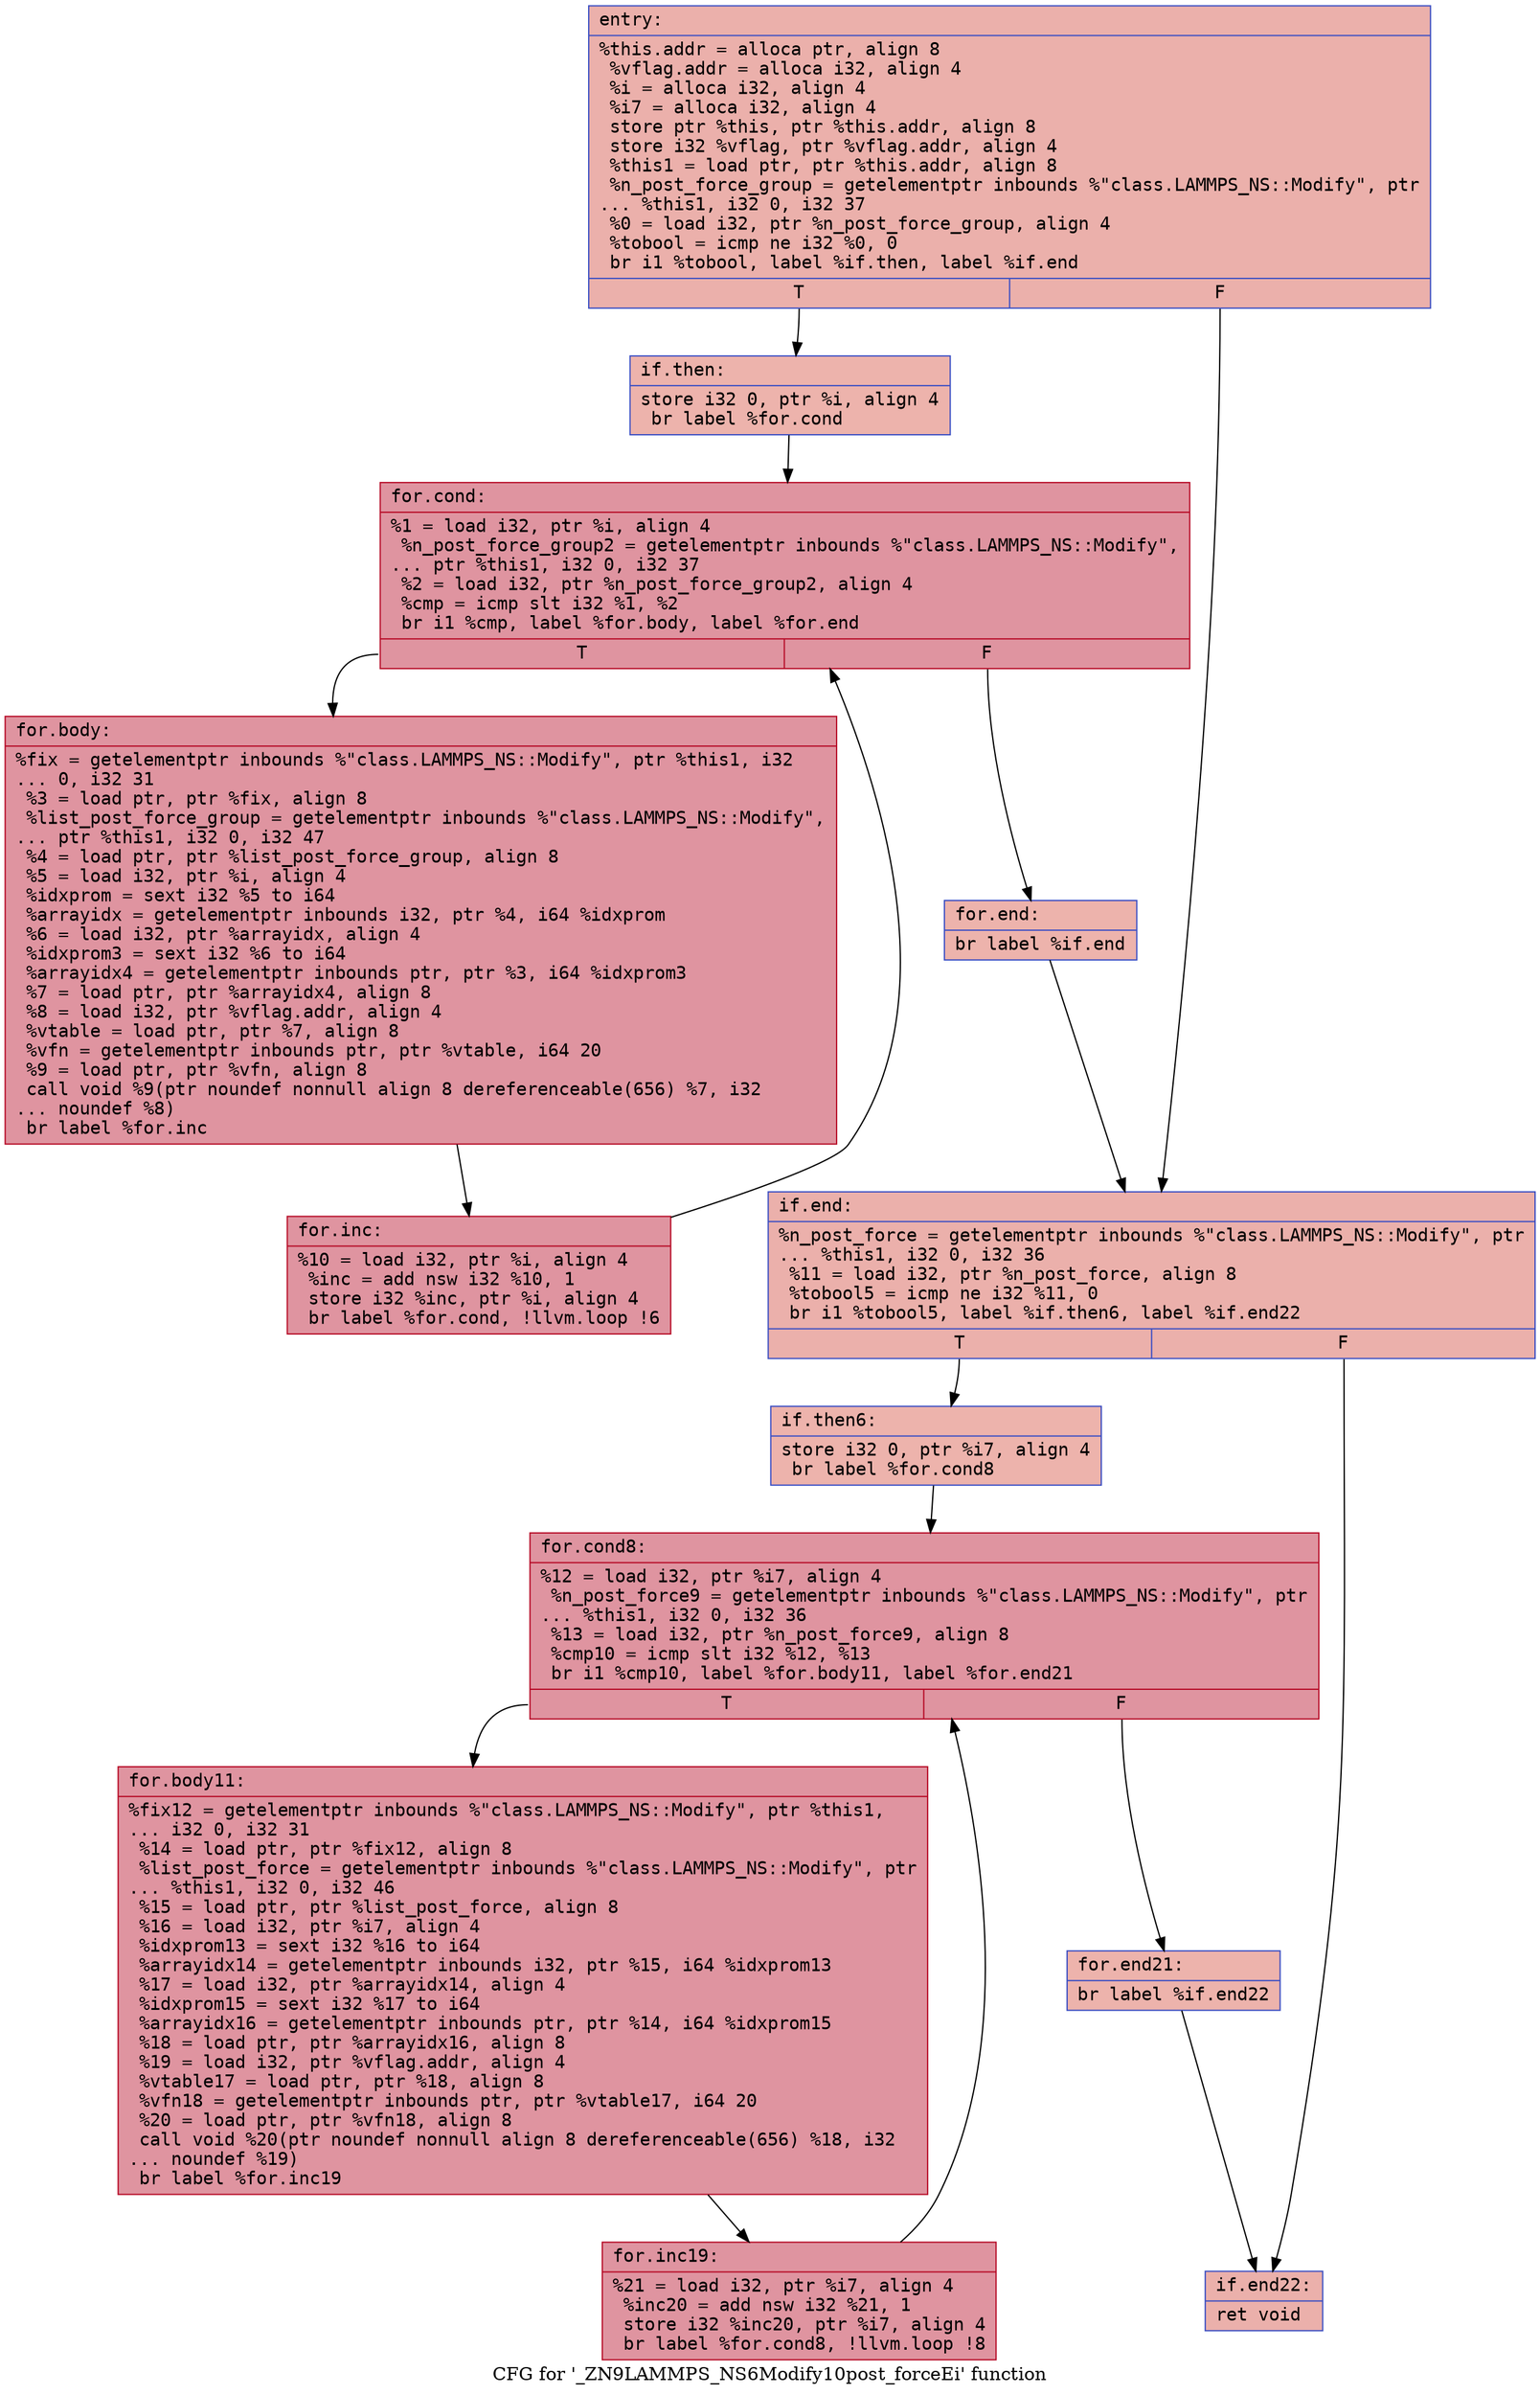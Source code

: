 digraph "CFG for '_ZN9LAMMPS_NS6Modify10post_forceEi' function" {
	label="CFG for '_ZN9LAMMPS_NS6Modify10post_forceEi' function";

	Node0x561f162c92e0 [shape=record,color="#3d50c3ff", style=filled, fillcolor="#d24b4070" fontname="Courier",label="{entry:\l|  %this.addr = alloca ptr, align 8\l  %vflag.addr = alloca i32, align 4\l  %i = alloca i32, align 4\l  %i7 = alloca i32, align 4\l  store ptr %this, ptr %this.addr, align 8\l  store i32 %vflag, ptr %vflag.addr, align 4\l  %this1 = load ptr, ptr %this.addr, align 8\l  %n_post_force_group = getelementptr inbounds %\"class.LAMMPS_NS::Modify\", ptr\l... %this1, i32 0, i32 37\l  %0 = load i32, ptr %n_post_force_group, align 4\l  %tobool = icmp ne i32 %0, 0\l  br i1 %tobool, label %if.then, label %if.end\l|{<s0>T|<s1>F}}"];
	Node0x561f162c92e0:s0 -> Node0x561f162c9960[tooltip="entry -> if.then\nProbability 62.50%" ];
	Node0x561f162c92e0:s1 -> Node0x561f162c99d0[tooltip="entry -> if.end\nProbability 37.50%" ];
	Node0x561f162c9960 [shape=record,color="#3d50c3ff", style=filled, fillcolor="#d6524470" fontname="Courier",label="{if.then:\l|  store i32 0, ptr %i, align 4\l  br label %for.cond\l}"];
	Node0x561f162c9960 -> Node0x561f162c9b90[tooltip="if.then -> for.cond\nProbability 100.00%" ];
	Node0x561f162c9b90 [shape=record,color="#b70d28ff", style=filled, fillcolor="#b70d2870" fontname="Courier",label="{for.cond:\l|  %1 = load i32, ptr %i, align 4\l  %n_post_force_group2 = getelementptr inbounds %\"class.LAMMPS_NS::Modify\",\l... ptr %this1, i32 0, i32 37\l  %2 = load i32, ptr %n_post_force_group2, align 4\l  %cmp = icmp slt i32 %1, %2\l  br i1 %cmp, label %for.body, label %for.end\l|{<s0>T|<s1>F}}"];
	Node0x561f162c9b90:s0 -> Node0x561f162ca0c0[tooltip="for.cond -> for.body\nProbability 96.88%" ];
	Node0x561f162c9b90:s1 -> Node0x561f162ca110[tooltip="for.cond -> for.end\nProbability 3.12%" ];
	Node0x561f162ca0c0 [shape=record,color="#b70d28ff", style=filled, fillcolor="#b70d2870" fontname="Courier",label="{for.body:\l|  %fix = getelementptr inbounds %\"class.LAMMPS_NS::Modify\", ptr %this1, i32\l... 0, i32 31\l  %3 = load ptr, ptr %fix, align 8\l  %list_post_force_group = getelementptr inbounds %\"class.LAMMPS_NS::Modify\",\l... ptr %this1, i32 0, i32 47\l  %4 = load ptr, ptr %list_post_force_group, align 8\l  %5 = load i32, ptr %i, align 4\l  %idxprom = sext i32 %5 to i64\l  %arrayidx = getelementptr inbounds i32, ptr %4, i64 %idxprom\l  %6 = load i32, ptr %arrayidx, align 4\l  %idxprom3 = sext i32 %6 to i64\l  %arrayidx4 = getelementptr inbounds ptr, ptr %3, i64 %idxprom3\l  %7 = load ptr, ptr %arrayidx4, align 8\l  %8 = load i32, ptr %vflag.addr, align 4\l  %vtable = load ptr, ptr %7, align 8\l  %vfn = getelementptr inbounds ptr, ptr %vtable, i64 20\l  %9 = load ptr, ptr %vfn, align 8\l  call void %9(ptr noundef nonnull align 8 dereferenceable(656) %7, i32\l... noundef %8)\l  br label %for.inc\l}"];
	Node0x561f162ca0c0 -> Node0x561f162caea0[tooltip="for.body -> for.inc\nProbability 100.00%" ];
	Node0x561f162caea0 [shape=record,color="#b70d28ff", style=filled, fillcolor="#b70d2870" fontname="Courier",label="{for.inc:\l|  %10 = load i32, ptr %i, align 4\l  %inc = add nsw i32 %10, 1\l  store i32 %inc, ptr %i, align 4\l  br label %for.cond, !llvm.loop !6\l}"];
	Node0x561f162caea0 -> Node0x561f162c9b90[tooltip="for.inc -> for.cond\nProbability 100.00%" ];
	Node0x561f162ca110 [shape=record,color="#3d50c3ff", style=filled, fillcolor="#d6524470" fontname="Courier",label="{for.end:\l|  br label %if.end\l}"];
	Node0x561f162ca110 -> Node0x561f162c99d0[tooltip="for.end -> if.end\nProbability 100.00%" ];
	Node0x561f162c99d0 [shape=record,color="#3d50c3ff", style=filled, fillcolor="#d24b4070" fontname="Courier",label="{if.end:\l|  %n_post_force = getelementptr inbounds %\"class.LAMMPS_NS::Modify\", ptr\l... %this1, i32 0, i32 36\l  %11 = load i32, ptr %n_post_force, align 8\l  %tobool5 = icmp ne i32 %11, 0\l  br i1 %tobool5, label %if.then6, label %if.end22\l|{<s0>T|<s1>F}}"];
	Node0x561f162c99d0:s0 -> Node0x561f1603f530[tooltip="if.end -> if.then6\nProbability 62.50%" ];
	Node0x561f162c99d0:s1 -> Node0x561f1603f0f0[tooltip="if.end -> if.end22\nProbability 37.50%" ];
	Node0x561f1603f530 [shape=record,color="#3d50c3ff", style=filled, fillcolor="#d6524470" fontname="Courier",label="{if.then6:\l|  store i32 0, ptr %i7, align 4\l  br label %for.cond8\l}"];
	Node0x561f1603f530 -> Node0x561f1603efe0[tooltip="if.then6 -> for.cond8\nProbability 100.00%" ];
	Node0x561f1603efe0 [shape=record,color="#b70d28ff", style=filled, fillcolor="#b70d2870" fontname="Courier",label="{for.cond8:\l|  %12 = load i32, ptr %i7, align 4\l  %n_post_force9 = getelementptr inbounds %\"class.LAMMPS_NS::Modify\", ptr\l... %this1, i32 0, i32 36\l  %13 = load i32, ptr %n_post_force9, align 8\l  %cmp10 = icmp slt i32 %12, %13\l  br i1 %cmp10, label %for.body11, label %for.end21\l|{<s0>T|<s1>F}}"];
	Node0x561f1603efe0:s0 -> Node0x561f162cb920[tooltip="for.cond8 -> for.body11\nProbability 96.88%" ];
	Node0x561f1603efe0:s1 -> Node0x561f162cb970[tooltip="for.cond8 -> for.end21\nProbability 3.12%" ];
	Node0x561f162cb920 [shape=record,color="#b70d28ff", style=filled, fillcolor="#b70d2870" fontname="Courier",label="{for.body11:\l|  %fix12 = getelementptr inbounds %\"class.LAMMPS_NS::Modify\", ptr %this1,\l... i32 0, i32 31\l  %14 = load ptr, ptr %fix12, align 8\l  %list_post_force = getelementptr inbounds %\"class.LAMMPS_NS::Modify\", ptr\l... %this1, i32 0, i32 46\l  %15 = load ptr, ptr %list_post_force, align 8\l  %16 = load i32, ptr %i7, align 4\l  %idxprom13 = sext i32 %16 to i64\l  %arrayidx14 = getelementptr inbounds i32, ptr %15, i64 %idxprom13\l  %17 = load i32, ptr %arrayidx14, align 4\l  %idxprom15 = sext i32 %17 to i64\l  %arrayidx16 = getelementptr inbounds ptr, ptr %14, i64 %idxprom15\l  %18 = load ptr, ptr %arrayidx16, align 8\l  %19 = load i32, ptr %vflag.addr, align 4\l  %vtable17 = load ptr, ptr %18, align 8\l  %vfn18 = getelementptr inbounds ptr, ptr %vtable17, i64 20\l  %20 = load ptr, ptr %vfn18, align 8\l  call void %20(ptr noundef nonnull align 8 dereferenceable(656) %18, i32\l... noundef %19)\l  br label %for.inc19\l}"];
	Node0x561f162cb920 -> Node0x561f162cc590[tooltip="for.body11 -> for.inc19\nProbability 100.00%" ];
	Node0x561f162cc590 [shape=record,color="#b70d28ff", style=filled, fillcolor="#b70d2870" fontname="Courier",label="{for.inc19:\l|  %21 = load i32, ptr %i7, align 4\l  %inc20 = add nsw i32 %21, 1\l  store i32 %inc20, ptr %i7, align 4\l  br label %for.cond8, !llvm.loop !8\l}"];
	Node0x561f162cc590 -> Node0x561f1603efe0[tooltip="for.inc19 -> for.cond8\nProbability 100.00%" ];
	Node0x561f162cb970 [shape=record,color="#3d50c3ff", style=filled, fillcolor="#d6524470" fontname="Courier",label="{for.end21:\l|  br label %if.end22\l}"];
	Node0x561f162cb970 -> Node0x561f1603f0f0[tooltip="for.end21 -> if.end22\nProbability 100.00%" ];
	Node0x561f1603f0f0 [shape=record,color="#3d50c3ff", style=filled, fillcolor="#d24b4070" fontname="Courier",label="{if.end22:\l|  ret void\l}"];
}
